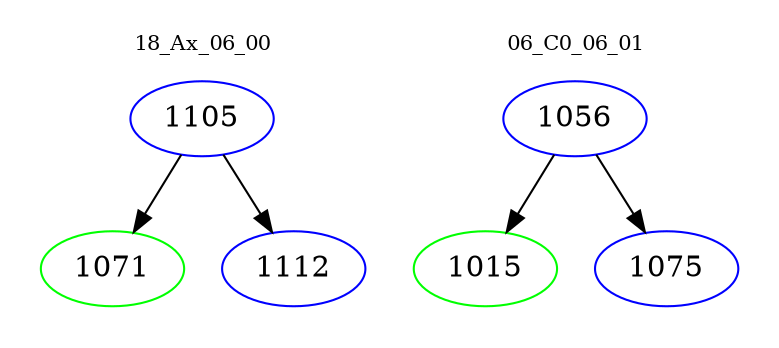 digraph{
subgraph cluster_0 {
color = white
label = "18_Ax_06_00";
fontsize=10;
T0_1105 [label="1105", color="blue"]
T0_1105 -> T0_1071 [color="black"]
T0_1071 [label="1071", color="green"]
T0_1105 -> T0_1112 [color="black"]
T0_1112 [label="1112", color="blue"]
}
subgraph cluster_1 {
color = white
label = "06_C0_06_01";
fontsize=10;
T1_1056 [label="1056", color="blue"]
T1_1056 -> T1_1015 [color="black"]
T1_1015 [label="1015", color="green"]
T1_1056 -> T1_1075 [color="black"]
T1_1075 [label="1075", color="blue"]
}
}
